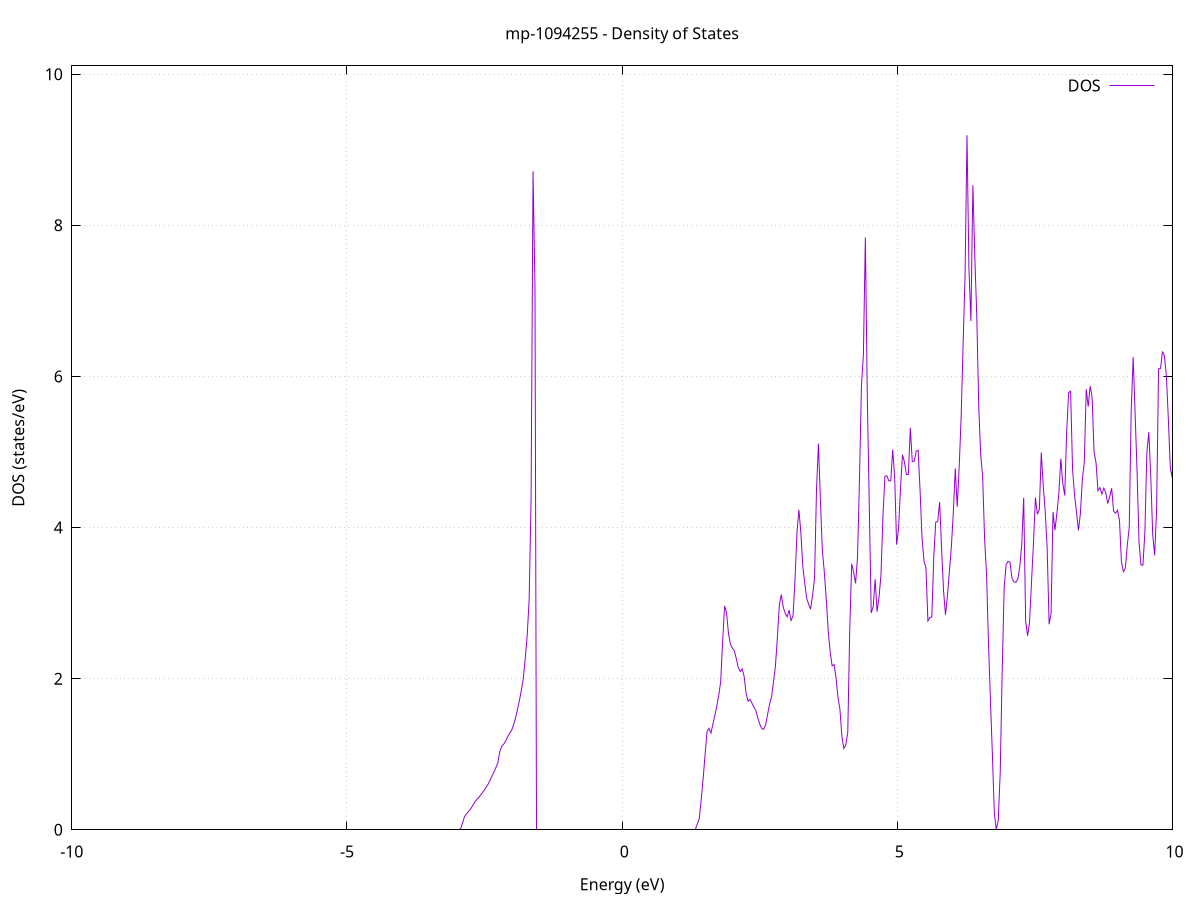 set title 'mp-1094255 - Density of States'
set xlabel 'Energy (eV)'
set ylabel 'DOS (states/eV)'
set grid
set xrange [-10:10]
set yrange [0:10.111]
set xzeroaxis lt -1
set terminal png size 800,600
set output 'mp-1094255_dos_gnuplot.png'
plot '-' using 1:2 with lines title 'DOS'
-46.052800 0.000000
-46.017300 0.000000
-45.981800 0.000000
-45.946300 0.000000
-45.910700 0.000000
-45.875200 0.000000
-45.839700 0.000000
-45.804200 0.000000
-45.768700 0.000000
-45.733100 0.000000
-45.697600 0.000000
-45.662100 0.000000
-45.626600 0.000000
-45.591100 0.000000
-45.555600 0.000000
-45.520000 0.000000
-45.484500 0.000000
-45.449000 0.000000
-45.413500 0.000000
-45.378000 0.000000
-45.342400 0.000000
-45.306900 0.000000
-45.271400 0.000000
-45.235900 0.000000
-45.200400 0.000000
-45.164800 0.000000
-45.129300 0.000000
-45.093800 0.000000
-45.058300 0.000000
-45.022800 0.000000
-44.987300 0.000000
-44.951700 0.000000
-44.916200 0.000000
-44.880700 0.000000
-44.845200 0.000000
-44.809700 0.000000
-44.774100 0.000000
-44.738600 0.000000
-44.703100 0.000000
-44.667600 0.000000
-44.632100 0.000000
-44.596600 0.000000
-44.561000 0.000000
-44.525500 0.000000
-44.490000 0.000000
-44.454500 0.000000
-44.419000 0.000000
-44.383400 0.000000
-44.347900 0.000000
-44.312400 0.000000
-44.276900 0.000000
-44.241400 0.000000
-44.205800 0.000000
-44.170300 0.000000
-44.134800 0.000000
-44.099300 0.000000
-44.063800 0.000000
-44.028300 0.000000
-43.992700 0.000000
-43.957200 0.000000
-43.921700 0.000000
-43.886200 0.000000
-43.850700 0.000000
-43.815100 0.000000
-43.779600 0.000000
-43.744100 0.000000
-43.708600 0.000000
-43.673100 0.000000
-43.637500 0.000000
-43.602000 0.000000
-43.566500 0.000000
-43.531000 0.000000
-43.495500 0.000000
-43.460000 0.000000
-43.424400 0.000000
-43.388900 0.000000
-43.353400 0.000000
-43.317900 0.000000
-43.282400 0.000000
-43.246800 0.000000
-43.211300 0.000000
-43.175800 0.000000
-43.140300 0.000000
-43.104800 0.000000
-43.069300 0.000000
-43.033700 0.000000
-42.998200 0.000000
-42.962700 0.000000
-42.927200 0.000000
-42.891700 0.000000
-42.856100 0.000000
-42.820600 7.191900
-42.785100 0.000000
-42.749600 0.000000
-42.714100 0.000000
-42.678500 17.943400
-42.643000 38.920500
-42.607500 29.836100
-42.572000 18.690000
-42.536500 0.000000
-42.501000 0.000000
-42.465400 0.000000
-42.429900 0.000000
-42.394400 0.000000
-42.358900 0.000000
-42.323400 0.000000
-42.287800 0.000000
-42.252300 0.000000
-42.216800 0.000000
-42.181300 0.000000
-42.145800 0.000000
-42.110200 0.000000
-42.074700 0.000000
-42.039200 0.000000
-42.003700 0.000000
-41.968200 0.000000
-41.932700 0.000000
-41.897100 0.000000
-41.861600 0.000000
-41.826100 0.000000
-41.790600 0.000000
-41.755100 0.000000
-41.719500 0.000000
-41.684000 0.000000
-41.648500 0.000000
-41.613000 0.000000
-41.577500 0.000000
-41.541900 0.000000
-41.506400 0.000000
-41.470900 0.000000
-41.435400 0.000000
-41.399900 0.000000
-41.364400 0.000000
-41.328800 0.000000
-41.293300 0.000000
-41.257800 0.000000
-41.222300 0.000000
-41.186800 0.000000
-41.151200 0.000000
-41.115700 0.000000
-41.080200 0.000000
-41.044700 0.000000
-41.009200 0.000000
-40.973700 0.000000
-40.938100 0.000000
-40.902600 0.000000
-40.867100 0.000000
-40.831600 0.000000
-40.796100 0.000000
-40.760500 0.000000
-40.725000 0.000000
-40.689500 0.000000
-40.654000 0.000000
-40.618500 0.000000
-40.582900 0.000000
-40.547400 0.000000
-40.511900 0.000000
-40.476400 0.000000
-40.440900 0.000000
-40.405400 0.000000
-40.369800 0.000000
-40.334300 0.000000
-40.298800 0.000000
-40.263300 0.000000
-40.227800 0.000000
-40.192200 0.000000
-40.156700 0.000000
-40.121200 0.000000
-40.085700 0.000000
-40.050200 0.000000
-40.014600 0.000000
-39.979100 0.000000
-39.943600 0.000000
-39.908100 0.000000
-39.872600 0.000000
-39.837100 0.000000
-39.801500 0.000000
-39.766000 0.000000
-39.730500 0.000000
-39.695000 0.000000
-39.659500 0.000000
-39.623900 0.000000
-39.588400 0.000000
-39.552900 0.000000
-39.517400 0.000000
-39.481900 0.000000
-39.446400 0.000000
-39.410800 0.000000
-39.375300 0.000000
-39.339800 0.000000
-39.304300 0.000000
-39.268800 0.000000
-39.233200 0.000000
-39.197700 0.000000
-39.162200 0.000000
-39.126700 0.000000
-39.091200 0.000000
-39.055600 0.000000
-39.020100 0.000000
-38.984600 0.000000
-38.949100 0.000000
-38.913600 0.000000
-38.878100 0.000000
-38.842500 0.000000
-38.807000 0.000000
-38.771500 0.000000
-38.736000 0.000000
-38.700500 0.000000
-38.664900 0.000000
-38.629400 0.000000
-38.593900 0.000000
-38.558400 0.000000
-38.522900 0.000000
-38.487300 0.000000
-38.451800 0.000000
-38.416300 0.000000
-38.380800 0.000000
-38.345300 0.000000
-38.309800 0.000000
-38.274200 0.000000
-38.238700 0.000000
-38.203200 0.000000
-38.167700 0.000000
-38.132200 0.000000
-38.096600 0.000000
-38.061100 0.000000
-38.025600 0.000000
-37.990100 0.000000
-37.954600 0.000000
-37.919000 0.000000
-37.883500 0.000000
-37.848000 0.000000
-37.812500 0.000000
-37.777000 0.000000
-37.741500 0.000000
-37.705900 0.000000
-37.670400 0.000000
-37.634900 0.000000
-37.599400 0.000000
-37.563900 0.000000
-37.528300 0.000000
-37.492800 0.000000
-37.457300 0.000000
-37.421800 0.000000
-37.386300 0.000000
-37.350800 0.000000
-37.315200 0.000000
-37.279700 0.000000
-37.244200 0.000000
-37.208700 0.000000
-37.173200 0.000000
-37.137600 0.000000
-37.102100 0.000000
-37.066600 0.000000
-37.031100 0.000000
-36.995600 0.000000
-36.960000 0.000000
-36.924500 0.000000
-36.889000 0.000000
-36.853500 0.000000
-36.818000 0.000000
-36.782500 0.000000
-36.746900 0.000000
-36.711400 0.000000
-36.675900 0.000000
-36.640400 0.000000
-36.604900 0.000000
-36.569300 0.000000
-36.533800 0.000000
-36.498300 0.000000
-36.462800 0.000000
-36.427300 0.000000
-36.391700 0.000000
-36.356200 0.000000
-36.320700 0.000000
-36.285200 0.000000
-36.249700 0.000000
-36.214200 0.000000
-36.178600 0.000000
-36.143100 0.000000
-36.107600 0.000000
-36.072100 0.000000
-36.036600 0.000000
-36.001000 0.000000
-35.965500 0.000000
-35.930000 0.000000
-35.894500 0.000000
-35.859000 0.000000
-35.823400 0.000000
-35.787900 0.000000
-35.752400 0.000000
-35.716900 0.000000
-35.681400 0.000000
-35.645900 0.000000
-35.610300 0.000000
-35.574800 0.000000
-35.539300 0.000000
-35.503800 0.000000
-35.468300 0.000000
-35.432700 0.000000
-35.397200 0.000000
-35.361700 0.000000
-35.326200 0.000000
-35.290700 0.000000
-35.255200 0.000000
-35.219600 0.000000
-35.184100 0.000000
-35.148600 0.000000
-35.113100 0.000000
-35.077600 0.000000
-35.042000 0.000000
-35.006500 0.000000
-34.971000 0.000000
-34.935500 0.000000
-34.900000 0.000000
-34.864400 0.000000
-34.828900 0.000000
-34.793400 0.000000
-34.757900 0.000000
-34.722400 0.000000
-34.686900 0.000000
-34.651300 0.000000
-34.615800 0.000000
-34.580300 0.000000
-34.544800 0.000000
-34.509300 0.000000
-34.473700 0.000000
-34.438200 0.000000
-34.402700 0.000000
-34.367200 0.000000
-34.331700 0.000000
-34.296100 0.000000
-34.260600 0.000000
-34.225100 0.000000
-34.189600 0.000000
-34.154100 0.000000
-34.118600 0.000000
-34.083000 0.000000
-34.047500 0.000000
-34.012000 0.000000
-33.976500 0.000000
-33.941000 0.000000
-33.905400 0.000000
-33.869900 0.000000
-33.834400 0.000000
-33.798900 0.000000
-33.763400 0.000000
-33.727900 0.000000
-33.692300 0.000000
-33.656800 0.000000
-33.621300 0.000000
-33.585800 0.000000
-33.550300 0.000000
-33.514700 0.000000
-33.479200 0.000000
-33.443700 0.000000
-33.408200 0.000000
-33.372700 0.000000
-33.337100 0.000000
-33.301600 0.000000
-33.266100 0.000000
-33.230600 0.000000
-33.195100 0.000000
-33.159600 0.000000
-33.124000 0.000000
-33.088500 0.000000
-33.053000 0.000000
-33.017500 0.000000
-32.982000 0.000000
-32.946400 0.000000
-32.910900 0.000000
-32.875400 0.000000
-32.839900 0.000000
-32.804400 0.000000
-32.768800 0.000000
-32.733300 0.000000
-32.697800 0.000000
-32.662300 0.000000
-32.626800 0.000000
-32.591300 0.000000
-32.555700 0.000000
-32.520200 0.000000
-32.484700 0.000000
-32.449200 0.000000
-32.413700 0.000000
-32.378100 0.000000
-32.342600 0.000000
-32.307100 0.000000
-32.271600 0.000000
-32.236100 0.000000
-32.200500 0.000000
-32.165000 0.000000
-32.129500 0.000000
-32.094000 0.000000
-32.058500 0.000000
-32.023000 0.000000
-31.987400 0.000000
-31.951900 0.000000
-31.916400 0.000000
-31.880900 0.000000
-31.845400 0.000000
-31.809800 0.000000
-31.774300 0.000000
-31.738800 0.000000
-31.703300 0.000000
-31.667800 0.000000
-31.632300 0.000000
-31.596700 0.000000
-31.561200 0.000000
-31.525700 0.000000
-31.490200 0.000000
-31.454700 0.000000
-31.419100 0.000000
-31.383600 0.000000
-31.348100 0.000000
-31.312600 0.000000
-31.277100 0.000000
-31.241500 0.000000
-31.206000 0.000000
-31.170500 0.000000
-31.135000 0.000000
-31.099500 0.000000
-31.064000 0.000000
-31.028400 0.000000
-30.992900 0.000000
-30.957400 0.000000
-30.921900 0.000000
-30.886400 0.000000
-30.850800 0.000000
-30.815300 0.000000
-30.779800 0.000000
-30.744300 0.000000
-30.708800 0.000000
-30.673200 0.000000
-30.637700 0.000000
-30.602200 0.000000
-30.566700 0.000000
-30.531200 0.000000
-30.495700 0.000000
-30.460100 0.000000
-30.424600 0.000000
-30.389100 0.000000
-30.353600 0.000000
-30.318100 0.000000
-30.282500 0.000000
-30.247000 0.000000
-30.211500 0.000000
-30.176000 0.000000
-30.140500 0.000000
-30.104900 0.000000
-30.069400 0.000000
-30.033900 0.000000
-29.998400 0.000000
-29.962900 0.000000
-29.927400 0.000000
-29.891800 0.000000
-29.856300 0.000000
-29.820800 0.000000
-29.785300 0.000000
-29.749800 0.000000
-29.714200 0.000000
-29.678700 0.000000
-29.643200 0.000000
-29.607700 0.000000
-29.572200 0.000000
-29.536700 0.000000
-29.501100 0.000000
-29.465600 0.000000
-29.430100 0.000000
-29.394600 0.000000
-29.359100 0.000000
-29.323500 0.000000
-29.288000 0.000000
-29.252500 0.000000
-29.217000 0.000000
-29.181500 0.000000
-29.145900 0.000000
-29.110400 0.000000
-29.074900 0.000000
-29.039400 0.000000
-29.003900 0.000000
-28.968400 0.000000
-28.932800 0.000000
-28.897300 0.000000
-28.861800 0.000000
-28.826300 0.000000
-28.790800 0.000000
-28.755200 0.000000
-28.719700 0.000000
-28.684200 0.000000
-28.648700 0.000000
-28.613200 0.000000
-28.577600 0.000000
-28.542100 0.000000
-28.506600 0.000000
-28.471100 0.000000
-28.435600 0.000000
-28.400100 0.000000
-28.364500 0.000000
-28.329000 0.000000
-28.293500 0.000000
-28.258000 0.000000
-28.222500 0.000000
-28.186900 0.000000
-28.151400 0.000000
-28.115900 0.000000
-28.080400 0.000000
-28.044900 0.000000
-28.009400 0.000000
-27.973800 0.000000
-27.938300 0.000000
-27.902800 0.000000
-27.867300 0.000000
-27.831800 0.000000
-27.796200 0.000000
-27.760700 0.000000
-27.725200 0.000000
-27.689700 0.000000
-27.654200 0.000000
-27.618600 0.000000
-27.583100 0.000000
-27.547600 0.000000
-27.512100 0.000000
-27.476600 0.000000
-27.441100 0.000000
-27.405500 0.000000
-27.370000 0.000000
-27.334500 0.000000
-27.299000 0.000000
-27.263500 0.000000
-27.227900 0.000000
-27.192400 0.000000
-27.156900 0.000000
-27.121400 0.000000
-27.085900 0.000000
-27.050300 0.000000
-27.014800 0.000000
-26.979300 0.000000
-26.943800 0.000000
-26.908300 0.000000
-26.872800 0.000000
-26.837200 0.000000
-26.801700 0.000000
-26.766200 0.000000
-26.730700 0.000000
-26.695200 0.000000
-26.659600 0.000000
-26.624100 0.000000
-26.588600 0.000000
-26.553100 0.000000
-26.517600 0.000000
-26.482000 0.000000
-26.446500 0.000000
-26.411000 0.000000
-26.375500 0.000000
-26.340000 0.000000
-26.304500 0.000000
-26.268900 0.000000
-26.233400 0.000000
-26.197900 0.000000
-26.162400 0.000000
-26.126900 0.000000
-26.091300 0.000000
-26.055800 0.000000
-26.020300 0.000000
-25.984800 0.000000
-25.949300 0.000000
-25.913800 0.000000
-25.878200 0.000000
-25.842700 0.000000
-25.807200 0.000000
-25.771700 0.000000
-25.736200 0.000000
-25.700600 0.000000
-25.665100 0.000000
-25.629600 0.000000
-25.594100 0.000000
-25.558600 0.000000
-25.523000 0.000000
-25.487500 0.000000
-25.452000 0.000000
-25.416500 0.000000
-25.381000 0.000000
-25.345500 0.000000
-25.309900 0.000000
-25.274400 0.000000
-25.238900 0.000000
-25.203400 0.000000
-25.167900 0.000000
-25.132300 0.000000
-25.096800 0.000000
-25.061300 0.000000
-25.025800 0.000000
-24.990300 0.000000
-24.954700 0.000000
-24.919200 0.000000
-24.883700 0.000000
-24.848200 0.000000
-24.812700 0.000000
-24.777200 0.000000
-24.741600 0.000000
-24.706100 0.000000
-24.670600 0.000000
-24.635100 0.000000
-24.599600 0.000000
-24.564000 0.000000
-24.528500 0.000000
-24.493000 0.000000
-24.457500 0.000000
-24.422000 0.000000
-24.386500 0.000000
-24.350900 0.000000
-24.315400 0.000000
-24.279900 0.000000
-24.244400 0.000000
-24.208900 0.000000
-24.173300 0.000000
-24.137800 0.000000
-24.102300 0.000000
-24.066800 0.000000
-24.031300 0.000000
-23.995700 0.000000
-23.960200 0.000000
-23.924700 0.000000
-23.889200 0.000000
-23.853700 0.000000
-23.818200 0.000000
-23.782600 0.000000
-23.747100 0.000000
-23.711600 0.000000
-23.676100 0.000000
-23.640600 0.000000
-23.605000 0.000000
-23.569500 0.000000
-23.534000 0.000000
-23.498500 0.000000
-23.463000 0.000000
-23.427400 0.000000
-23.391900 0.000000
-23.356400 0.000000
-23.320900 0.000000
-23.285400 0.000000
-23.249900 0.000000
-23.214300 0.000000
-23.178800 0.000000
-23.143300 0.000000
-23.107800 0.000000
-23.072300 0.000000
-23.036700 0.000000
-23.001200 0.000000
-22.965700 0.000000
-22.930200 0.000000
-22.894700 0.000000
-22.859100 0.000000
-22.823600 0.000000
-22.788100 0.000000
-22.752600 0.000000
-22.717100 0.000000
-22.681600 0.000000
-22.646000 0.000000
-22.610500 0.000000
-22.575000 0.000000
-22.539500 0.000000
-22.504000 0.000000
-22.468400 0.000000
-22.432900 0.000000
-22.397400 0.000000
-22.361900 0.000000
-22.326400 0.000000
-22.290900 0.000000
-22.255300 0.000000
-22.219800 0.000000
-22.184300 0.000000
-22.148800 0.000000
-22.113300 0.000000
-22.077700 0.000000
-22.042200 0.000000
-22.006700 0.000000
-21.971200 0.000000
-21.935700 0.000000
-21.900100 0.000000
-21.864600 0.000000
-21.829100 0.000000
-21.793600 0.000000
-21.758100 0.000000
-21.722600 0.000000
-21.687000 0.000000
-21.651500 0.000000
-21.616000 0.000000
-21.580500 0.000000
-21.545000 0.000000
-21.509400 0.000000
-21.473900 0.000000
-21.438400 0.000000
-21.402900 0.000000
-21.367400 0.000000
-21.331800 0.000000
-21.296300 0.000000
-21.260800 4.087500
-21.225300 20.169900
-21.189800 38.465500
-21.154300 20.783300
-21.118700 44.646900
-21.083200 25.432600
-21.047700 11.742200
-21.012200 12.577200
-20.976700 10.753700
-20.941100 11.235100
-20.905600 16.854500
-20.870100 27.126800
-20.834600 31.770800
-20.799100 18.375600
-20.763500 31.236600
-20.728000 18.151200
-20.692500 12.117800
-20.657000 9.480800
-20.621500 22.418700
-20.586000 10.911200
-20.550400 20.334100
-20.514900 17.070500
-20.479400 14.295800
-20.443900 17.041600
-20.408400 20.688200
-20.372800 11.659700
-20.337300 0.000000
-20.301800 0.000000
-20.266300 0.000000
-20.230800 0.000000
-20.195300 0.000000
-20.159700 0.000000
-20.124200 0.000000
-20.088700 0.000000
-20.053200 0.000000
-20.017700 0.000000
-19.982100 0.000000
-19.946600 0.000000
-19.911100 0.000000
-19.875600 0.000000
-19.840100 0.000000
-19.804500 0.000000
-19.769000 0.000000
-19.733500 0.000000
-19.698000 0.000000
-19.662500 0.000000
-19.627000 0.000000
-19.591400 0.000000
-19.555900 0.000000
-19.520400 0.000000
-19.484900 0.000000
-19.449400 0.000000
-19.413800 0.000000
-19.378300 0.000000
-19.342800 0.000000
-19.307300 0.000000
-19.271800 0.000000
-19.236200 0.000000
-19.200700 0.000000
-19.165200 0.000000
-19.129700 0.000000
-19.094200 0.000000
-19.058700 0.000000
-19.023100 0.000000
-18.987600 0.000000
-18.952100 0.000000
-18.916600 0.000000
-18.881100 0.000000
-18.845500 0.000000
-18.810000 0.000000
-18.774500 0.000000
-18.739000 0.000000
-18.703500 0.000000
-18.668000 0.000000
-18.632400 0.000000
-18.596900 0.000000
-18.561400 0.000000
-18.525900 0.000000
-18.490400 0.000000
-18.454800 0.000000
-18.419300 0.000000
-18.383800 0.000000
-18.348300 0.000000
-18.312800 0.000000
-18.277200 0.000000
-18.241700 0.000000
-18.206200 0.000000
-18.170700 0.000000
-18.135200 0.000000
-18.099700 0.000000
-18.064100 0.000000
-18.028600 0.000000
-17.993100 0.000000
-17.957600 0.000000
-17.922100 0.000000
-17.886500 0.000000
-17.851000 0.000000
-17.815500 0.000000
-17.780000 0.000000
-17.744500 0.000000
-17.708900 0.000000
-17.673400 0.000000
-17.637900 0.000000
-17.602400 0.000000
-17.566900 0.000000
-17.531400 0.000000
-17.495800 0.000000
-17.460300 0.000000
-17.424800 0.000000
-17.389300 0.000000
-17.353800 0.000000
-17.318200 0.000000
-17.282700 0.000000
-17.247200 0.000000
-17.211700 0.000000
-17.176200 0.000000
-17.140600 0.000000
-17.105100 0.000000
-17.069600 0.000000
-17.034100 0.000000
-16.998600 0.000000
-16.963100 0.000000
-16.927500 0.000000
-16.892000 0.000000
-16.856500 0.000000
-16.821000 0.000000
-16.785500 0.000000
-16.749900 0.000000
-16.714400 0.000000
-16.678900 0.000000
-16.643400 0.000000
-16.607900 0.000000
-16.572400 0.000000
-16.536800 0.000000
-16.501300 0.000000
-16.465800 0.000000
-16.430300 0.000000
-16.394800 0.000000
-16.359200 0.000000
-16.323700 0.000000
-16.288200 0.000000
-16.252700 0.000000
-16.217200 0.000000
-16.181600 0.000000
-16.146100 0.000000
-16.110600 0.000000
-16.075100 0.000000
-16.039600 0.000000
-16.004100 0.000000
-15.968500 0.000000
-15.933000 0.000000
-15.897500 0.000000
-15.862000 0.000000
-15.826500 0.000000
-15.790900 0.000000
-15.755400 0.000000
-15.719900 0.000000
-15.684400 0.000000
-15.648900 0.000000
-15.613300 0.000000
-15.577800 0.000000
-15.542300 0.000000
-15.506800 0.000000
-15.471300 0.000000
-15.435800 0.000000
-15.400200 0.000000
-15.364700 0.000000
-15.329200 0.000000
-15.293700 0.000000
-15.258200 0.000000
-15.222600 0.000000
-15.187100 37.919800
-15.151600 0.000000
-15.116100 0.000000
-15.080600 0.000000
-15.045000 0.000000
-15.009500 0.000000
-14.974000 0.000000
-14.938500 0.000000
-14.903000 0.000000
-14.867500 0.000000
-14.831900 0.000000
-14.796400 0.000000
-14.760900 0.000000
-14.725400 0.000000
-14.689900 0.000000
-14.654300 0.000000
-14.618800 0.000000
-14.583300 0.000000
-14.547800 0.000000
-14.512300 0.000000
-14.476800 0.000000
-14.441200 0.000000
-14.405700 0.000000
-14.370200 0.000000
-14.334700 0.000000
-14.299200 0.000000
-14.263600 0.000000
-14.228100 0.000000
-14.192600 0.000000
-14.157100 0.000000
-14.121600 0.000000
-14.086000 0.000000
-14.050500 0.000000
-14.015000 0.000000
-13.979500 0.000000
-13.944000 0.000000
-13.908500 0.000000
-13.872900 0.000000
-13.837400 0.000000
-13.801900 0.000000
-13.766400 0.000000
-13.730900 0.000000
-13.695300 0.000000
-13.659800 0.000000
-13.624300 0.000000
-13.588800 0.000000
-13.553300 0.000000
-13.517700 0.000000
-13.482200 0.000000
-13.446700 0.000000
-13.411200 0.000000
-13.375700 0.000000
-13.340200 0.000000
-13.304600 0.000000
-13.269100 0.000000
-13.233600 0.000000
-13.198100 0.000000
-13.162600 0.000000
-13.127000 0.000000
-13.091500 0.000000
-13.056000 0.000000
-13.020500 0.000000
-12.985000 0.000000
-12.949500 0.000000
-12.913900 0.000000
-12.878400 0.000000
-12.842900 0.000000
-12.807400 0.000000
-12.771900 0.000000
-12.736300 0.000000
-12.700800 0.000000
-12.665300 0.000000
-12.629800 0.000000
-12.594300 0.000000
-12.558700 0.000000
-12.523200 0.000000
-12.487700 0.000000
-12.452200 0.000000
-12.416700 0.000000
-12.381200 0.000000
-12.345600 0.000000
-12.310100 0.000000
-12.274600 0.000000
-12.239100 0.000000
-12.203600 0.000000
-12.168000 0.000000
-12.132500 0.000000
-12.097000 0.000000
-12.061500 0.000000
-12.026000 0.000000
-11.990400 0.000000
-11.954900 0.000000
-11.919400 0.000000
-11.883900 0.000000
-11.848400 0.000000
-11.812900 0.000000
-11.777300 0.000000
-11.741800 0.000000
-11.706300 0.000000
-11.670800 0.000000
-11.635300 0.000000
-11.599700 0.000000
-11.564200 0.000000
-11.528700 0.000000
-11.493200 0.000000
-11.457700 0.000000
-11.422100 0.000000
-11.386600 0.000000
-11.351100 0.000000
-11.315600 0.000000
-11.280100 0.000000
-11.244600 0.000000
-11.209000 0.000000
-11.173500 0.000000
-11.138000 0.000000
-11.102500 0.000000
-11.067000 0.000000
-11.031400 0.000000
-10.995900 0.000000
-10.960400 0.000000
-10.924900 0.000000
-10.889400 0.000000
-10.853900 0.000000
-10.818300 0.000000
-10.782800 0.000000
-10.747300 0.000000
-10.711800 0.000000
-10.676300 0.000000
-10.640700 0.000000
-10.605200 0.000000
-10.569700 0.000000
-10.534200 0.000000
-10.498700 0.000000
-10.463100 0.000000
-10.427600 0.000000
-10.392100 0.000000
-10.356600 0.000000
-10.321100 0.000000
-10.285600 0.000000
-10.250000 0.000000
-10.214500 0.000000
-10.179000 0.000000
-10.143500 0.000000
-10.108000 0.000000
-10.072400 0.000000
-10.036900 0.000000
-10.001400 0.000000
-9.965900 0.000000
-9.930400 0.000000
-9.894800 0.000000
-9.859300 0.000000
-9.823800 0.000000
-9.788300 0.000000
-9.752800 0.000000
-9.717300 0.000000
-9.681700 0.000000
-9.646200 0.000000
-9.610700 0.000000
-9.575200 0.000000
-9.539700 0.000000
-9.504100 0.000000
-9.468600 0.000000
-9.433100 0.000000
-9.397600 0.000000
-9.362100 0.000000
-9.326500 0.000000
-9.291000 0.000000
-9.255500 0.000000
-9.220000 0.000000
-9.184500 0.000000
-9.149000 0.000000
-9.113400 0.000000
-9.077900 0.000000
-9.042400 0.000000
-9.006900 0.000000
-8.971400 0.000000
-8.935800 0.000000
-8.900300 0.000000
-8.864800 0.000000
-8.829300 0.000000
-8.793800 0.000000
-8.758300 0.000000
-8.722700 0.000000
-8.687200 0.000000
-8.651700 0.000000
-8.616200 0.000000
-8.580700 0.000000
-8.545100 0.000000
-8.509600 0.000000
-8.474100 0.000000
-8.438600 0.000000
-8.403100 0.000000
-8.367500 0.000000
-8.332000 0.000000
-8.296500 0.000000
-8.261000 0.000000
-8.225500 0.000000
-8.190000 0.000000
-8.154400 0.000000
-8.118900 0.000000
-8.083400 0.000000
-8.047900 0.000000
-8.012400 0.000000
-7.976800 0.000000
-7.941300 0.000000
-7.905800 0.000000
-7.870300 0.000000
-7.834800 0.000000
-7.799200 0.000000
-7.763700 0.000000
-7.728200 0.000000
-7.692700 0.000000
-7.657200 0.000000
-7.621700 0.000000
-7.586100 0.000000
-7.550600 0.000000
-7.515100 0.000000
-7.479600 0.000000
-7.444100 0.000000
-7.408500 0.000000
-7.373000 0.000000
-7.337500 0.000000
-7.302000 0.000000
-7.266500 0.000000
-7.231000 0.000000
-7.195400 0.000000
-7.159900 0.000000
-7.124400 0.000000
-7.088900 0.000000
-7.053400 0.000000
-7.017800 0.000000
-6.982300 0.000000
-6.946800 0.000000
-6.911300 0.000000
-6.875800 0.000000
-6.840200 0.000000
-6.804700 0.000000
-6.769200 0.000000
-6.733700 0.000000
-6.698200 0.000000
-6.662700 0.000000
-6.627100 0.000000
-6.591600 0.000000
-6.556100 0.000000
-6.520600 0.000000
-6.485100 0.000000
-6.449500 0.000000
-6.414000 0.000000
-6.378500 0.000000
-6.343000 0.000000
-6.307500 0.000000
-6.271900 0.000000
-6.236400 0.000000
-6.200900 0.000000
-6.165400 0.000000
-6.129900 0.000000
-6.094400 0.000000
-6.058800 0.000000
-6.023300 0.000000
-5.987800 0.000000
-5.952300 0.000000
-5.916800 0.000000
-5.881200 0.000000
-5.845700 0.000000
-5.810200 0.000000
-5.774700 0.000000
-5.739200 0.000000
-5.703600 0.000000
-5.668100 0.000000
-5.632600 0.000000
-5.597100 0.000000
-5.561600 0.000000
-5.526100 0.000000
-5.490500 0.000000
-5.455000 0.000000
-5.419500 0.000000
-5.384000 0.000000
-5.348500 0.000000
-5.312900 0.000000
-5.277400 0.000000
-5.241900 0.000000
-5.206400 0.000000
-5.170900 0.000000
-5.135400 0.000000
-5.099800 0.000000
-5.064300 0.000000
-5.028800 0.000000
-4.993300 0.000000
-4.957800 0.000000
-4.922200 0.000000
-4.886700 0.000000
-4.851200 0.000000
-4.815700 0.000000
-4.780200 0.000000
-4.744600 0.000000
-4.709100 0.000000
-4.673600 0.000000
-4.638100 0.000000
-4.602600 0.000000
-4.567100 0.000000
-4.531500 0.000000
-4.496000 0.000000
-4.460500 0.000000
-4.425000 0.000000
-4.389500 0.000000
-4.353900 0.000000
-4.318400 0.000000
-4.282900 0.000000
-4.247400 0.000000
-4.211900 0.000000
-4.176300 0.000000
-4.140800 0.000000
-4.105300 0.000000
-4.069800 0.000000
-4.034300 0.000000
-3.998800 0.000000
-3.963200 0.000000
-3.927700 0.000000
-3.892200 0.000000
-3.856700 0.000000
-3.821200 0.000000
-3.785600 0.000000
-3.750100 0.000000
-3.714600 0.000000
-3.679100 0.000000
-3.643600 0.000000
-3.608100 0.000000
-3.572500 0.000000
-3.537000 0.000000
-3.501500 0.000000
-3.466000 0.000000
-3.430500 0.000000
-3.394900 0.000000
-3.359400 0.000000
-3.323900 0.000000
-3.288400 0.000000
-3.252900 0.000000
-3.217300 0.000000
-3.181800 0.000000
-3.146300 0.000000
-3.110800 0.000000
-3.075300 0.000000
-3.039800 0.000000
-3.004200 0.000000
-2.968700 0.000000
-2.933200 0.014500
-2.897700 0.094700
-2.862200 0.178000
-2.826600 0.209400
-2.791100 0.242900
-2.755600 0.271700
-2.720100 0.314100
-2.684600 0.359400
-2.649000 0.394600
-2.613500 0.419500
-2.578000 0.453600
-2.542500 0.488100
-2.507000 0.523800
-2.471500 0.561600
-2.435900 0.602600
-2.400400 0.655300
-2.364900 0.712500
-2.329400 0.766400
-2.293900 0.823100
-2.258300 0.887700
-2.222800 1.035000
-2.187300 1.107200
-2.151800 1.132700
-2.116300 1.175100
-2.080700 1.230000
-2.045200 1.275800
-2.009700 1.313500
-1.974200 1.386100
-1.938700 1.477500
-1.903200 1.584700
-1.867600 1.708500
-1.832100 1.843900
-1.796600 1.999700
-1.761100 2.263300
-1.725600 2.569600
-1.690000 3.039600
-1.654500 4.391100
-1.619000 8.716600
-1.583500 7.148900
-1.548000 0.000000
-1.512500 0.000000
-1.476900 0.000000
-1.441400 0.000000
-1.405900 0.000000
-1.370400 0.000000
-1.334900 0.000000
-1.299300 0.000000
-1.263800 0.000000
-1.228300 0.000000
-1.192800 0.000000
-1.157300 0.000000
-1.121700 0.000000
-1.086200 0.000000
-1.050700 0.000000
-1.015200 0.000000
-0.979700 0.000000
-0.944200 0.000000
-0.908600 0.000000
-0.873100 0.000000
-0.837600 0.000000
-0.802100 0.000000
-0.766600 0.000000
-0.731000 0.000000
-0.695500 0.000000
-0.660000 0.000000
-0.624500 0.000000
-0.589000 0.000000
-0.553400 0.000000
-0.517900 0.000000
-0.482400 0.000000
-0.446900 0.000000
-0.411400 0.000000
-0.375900 0.000000
-0.340300 0.000000
-0.304800 0.000000
-0.269300 0.000000
-0.233800 0.000000
-0.198300 0.000000
-0.162700 0.000000
-0.127200 0.000000
-0.091700 0.000000
-0.056200 0.000000
-0.020700 0.000000
0.014900 0.000000
0.050400 0.000000
0.085900 0.000000
0.121400 0.000000
0.156900 0.000000
0.192400 0.000000
0.228000 0.000000
0.263500 0.000000
0.299000 0.000000
0.334500 0.000000
0.370000 0.000000
0.405600 0.000000
0.441100 0.000000
0.476600 0.000000
0.512100 0.000000
0.547600 0.000000
0.583100 0.000000
0.618700 0.000000
0.654200 0.000000
0.689700 0.000000
0.725200 0.000000
0.760700 0.000000
0.796300 0.000000
0.831800 0.000000
0.867300 0.000000
0.902800 0.000000
0.938300 0.000000
0.973900 0.000000
1.009400 0.000000
1.044900 0.000000
1.080400 0.000000
1.115900 0.000000
1.151400 0.000000
1.187000 0.000000
1.222500 0.000000
1.258000 0.000000
1.293500 0.000000
1.329000 0.003500
1.364600 0.073500
1.400100 0.142300
1.435600 0.387800
1.471100 0.673400
1.506600 0.989200
1.542200 1.298400
1.577700 1.342300
1.613200 1.280100
1.648700 1.397500
1.684200 1.514300
1.719700 1.636700
1.755300 1.781100
1.790800 1.961600
1.826300 2.498800
1.861800 2.963600
1.897300 2.867100
1.932900 2.595500
1.968400 2.453900
2.003900 2.404600
2.039400 2.368400
2.074900 2.262500
2.110400 2.146200
2.146000 2.095300
2.181500 2.129100
2.217000 2.028700
2.252500 1.805400
2.288000 1.701500
2.323600 1.726800
2.359100 1.674400
2.394600 1.621800
2.430100 1.575200
2.465600 1.479400
2.501200 1.397500
2.536700 1.339900
2.572200 1.328500
2.607700 1.391800
2.643200 1.527300
2.678700 1.662600
2.714300 1.756700
2.749800 1.955800
2.785300 2.167900
2.820800 2.545700
2.856300 2.978400
2.891900 3.113100
2.927400 2.944800
2.962900 2.864200
2.998400 2.818600
3.033900 2.907700
3.069500 2.770300
3.105000 2.830700
3.140500 3.297300
3.176000 3.931700
3.211500 4.235500
3.247000 3.936200
3.282600 3.486100
3.318100 3.262600
3.353600 3.061100
3.389100 2.983300
3.424600 2.918800
3.460200 3.108700
3.495700 3.326400
3.531200 4.489500
3.566700 5.111400
3.602200 4.366300
3.637800 3.696400
3.673300 3.411400
3.708800 3.053200
3.744300 2.636000
3.779800 2.355000
3.815300 2.169200
3.850900 2.187700
3.886400 2.013900
3.921900 1.751200
3.957400 1.593900
3.992900 1.232100
4.028500 1.076300
4.064000 1.127000
4.099500 1.289700
4.135000 2.629000
4.170500 3.518900
4.206000 3.413000
4.241600 3.261700
4.277100 3.612700
4.312600 4.647000
4.348100 5.880000
4.383600 6.281400
4.419200 7.839900
4.454700 5.724100
4.490200 4.305500
4.525700 2.870500
4.561200 2.948800
4.596800 3.316800
4.632300 2.886800
4.667800 3.079700
4.703300 3.377200
4.738800 4.148300
4.774300 4.678400
4.809900 4.685100
4.845400 4.618300
4.880900 4.620500
4.916400 5.029500
4.951900 4.667000
4.987500 3.773800
5.023000 3.992300
5.058500 4.527300
5.094000 4.965500
5.129500 4.866500
5.165100 4.699500
5.200600 4.702700
5.236100 5.320600
5.271600 4.873300
5.307100 4.879500
5.342600 5.012700
5.378200 5.022300
5.413700 4.485800
5.449200 3.860700
5.484700 3.555200
5.520200 3.469700
5.555800 2.763200
5.591300 2.809600
5.626800 2.816000
5.662300 3.610800
5.697800 4.072800
5.733400 4.078800
5.768900 4.337600
5.804400 3.715800
5.839900 3.161500
5.875400 2.845100
5.910900 3.098800
5.946500 3.420200
5.982000 3.746900
6.017500 4.195300
6.053000 4.783100
6.088500 4.274700
6.124100 4.798400
6.159600 5.460800
6.195100 6.418000
6.230600 7.332100
6.266100 9.192100
6.301600 7.417400
6.337200 6.733700
6.372700 8.531100
6.408200 7.579800
6.443700 6.801800
6.479200 5.609500
6.514800 4.965100
6.550300 4.675100
6.585800 3.851400
6.621300 3.383600
6.656800 2.460700
6.692400 1.707000
6.727900 0.982100
6.763400 0.210700
6.798900 0.000000
6.834400 0.128300
6.869900 0.763300
6.905500 2.096400
6.941000 3.197700
6.976500 3.506000
7.012000 3.554100
7.047500 3.541100
7.083100 3.330100
7.118600 3.280700
7.154100 3.276000
7.189600 3.316400
7.225100 3.483400
7.260700 3.775100
7.296200 4.393800
7.331700 2.763700
7.367200 2.567900
7.402700 2.748100
7.438200 3.281100
7.473800 3.790100
7.509300 4.396900
7.544800 4.176600
7.580300 4.235300
7.615800 4.993100
7.651400 4.551900
7.686900 4.214900
7.722400 3.733800
7.757900 2.720800
7.793400 2.860600
7.828900 4.206200
7.864500 3.965200
7.900000 4.193500
7.935500 4.459600
7.971000 4.911500
8.006500 4.584000
8.042100 4.424500
8.077600 5.274500
8.113100 5.787600
8.148600 5.804400
8.184100 4.774200
8.219700 4.434500
8.255200 4.209900
8.290700 3.962400
8.326200 4.182400
8.361700 4.635400
8.397200 4.864000
8.432800 5.830900
8.468300 5.602400
8.503800 5.871900
8.539300 5.724100
8.574800 4.998500
8.610400 4.859200
8.645900 4.488700
8.681400 4.528600
8.716900 4.443300
8.752400 4.522300
8.788000 4.461800
8.823500 4.318100
8.859000 4.408800
8.894500 4.519800
8.930000 4.216200
8.965500 4.188800
9.001100 4.228900
9.036600 4.096100
9.072100 3.548800
9.107600 3.416600
9.143100 3.463900
9.178700 3.767500
9.214200 4.001900
9.249700 5.547100
9.285200 6.256800
9.320700 5.510100
9.356300 4.739100
9.391800 3.802400
9.427300 3.506200
9.462800 3.502400
9.498300 3.939800
9.533800 4.992700
9.569400 5.264000
9.604900 4.688500
9.640400 3.904400
9.675900 3.632600
9.711400 4.241200
9.747000 6.100700
9.782500 6.105900
9.818000 6.330700
9.853500 6.269200
9.889000 6.006100
9.924500 5.440000
9.960100 4.787500
9.995600 4.659300
10.031100 6.492100
10.066600 6.568500
10.102100 5.120500
10.137700 5.031700
10.173200 4.764800
10.208700 4.425900
10.244200 4.386400
10.279700 4.439700
10.315300 3.956800
10.350800 2.873400
10.386300 2.555000
10.421800 2.697400
10.457300 3.166200
10.492800 3.689600
10.528400 4.605600
10.563900 5.278300
10.599400 5.051600
10.634900 4.906100
10.670400 5.141400
10.706000 5.501600
10.741500 5.351900
10.777000 4.119200
10.812500 3.689100
10.848000 3.317800
10.883600 3.103600
10.919100 3.012900
10.954600 2.953200
10.990100 2.944800
11.025600 3.033300
11.061100 3.121200
11.096700 3.221700
11.132200 3.197300
11.167700 3.088000
11.203200 2.891600
11.238700 2.589200
11.274300 2.435400
11.309800 2.299800
11.345300 2.328300
11.380800 2.398700
11.416300 2.825000
11.451800 3.004300
11.487400 2.023800
11.522900 1.841700
11.558400 1.833600
11.593900 1.896300
11.629400 1.920500
11.665000 2.202500
11.700500 2.426800
11.736000 2.347700
11.771500 1.875100
11.807000 1.558100
11.842600 1.318600
11.878100 1.086500
11.913600 0.819400
11.949100 0.532600
11.984600 0.280800
12.020100 0.209100
12.055700 0.186500
12.091200 0.182400
12.126700 0.186100
12.162200 0.197600
12.197700 0.216900
12.233300 0.247300
12.268800 0.299700
12.304300 0.389200
12.339800 0.463900
12.375300 0.558900
12.410900 0.660400
12.446400 0.816800
12.481900 1.081300
12.517400 1.174000
12.552900 1.285600
12.588400 1.395000
12.624000 1.506400
12.659500 1.615600
12.695000 1.676900
12.730500 1.741000
12.766000 1.825900
12.801600 1.930400
12.837100 2.057600
12.872600 2.098300
12.908100 2.314300
12.943600 2.587400
12.979200 2.573800
13.014700 2.257700
13.050200 2.028400
13.085700 1.847300
13.121200 1.733300
13.156700 1.622900
13.192300 1.509500
13.227800 1.405400
13.263300 1.279600
13.298800 1.218000
13.334300 1.147900
13.369900 1.065900
13.405400 1.045000
13.440900 1.099800
13.476400 1.368100
13.511900 1.854700
13.547400 2.044600
13.583000 2.126300
13.618500 2.218600
13.654000 2.206100
13.689500 2.079000
13.725000 2.035700
13.760600 2.047700
13.796100 2.057700
13.831600 2.093700
13.867100 2.184700
13.902600 2.345000
13.938200 2.584700
13.973700 2.576100
14.009200 2.611400
14.044700 2.768700
14.080200 3.039200
14.115700 3.323800
14.151300 3.647700
14.186800 3.666500
14.222300 3.620200
14.257800 3.716900
14.293300 3.867800
14.328900 4.064300
14.364400 4.263900
14.399900 4.035100
14.435400 3.925600
14.470900 3.599800
14.506500 3.555400
14.542000 3.937500
14.577500 3.274600
14.613000 2.943300
14.648500 2.975100
14.684000 3.157200
14.719600 3.334000
14.755100 3.377200
14.790600 3.347800
14.826100 3.202700
14.861600 3.015800
14.897200 2.655900
14.932700 2.422400
14.968200 2.277400
15.003700 2.100800
15.039200 1.929800
15.074800 1.819500
15.110300 1.854000
15.145800 1.832000
15.181300 2.664900
15.216800 2.834700
15.252300 3.041600
15.287900 3.463300
15.323400 3.316600
15.358900 3.313500
15.394400 3.801500
15.429900 3.527900
15.465500 3.402500
15.501000 3.291900
15.536500 3.128800
15.572000 2.940000
15.607500 2.947900
15.643000 2.859700
15.678600 2.982100
15.714100 3.257500
15.749600 3.058800
15.785100 3.095800
15.820600 3.096200
15.856200 3.035400
15.891700 2.882900
15.927200 2.685400
15.962700 2.446300
15.998200 1.982400
16.033800 1.855300
16.069300 1.918300
16.104800 2.113400
16.140300 2.522800
16.175800 2.554500
16.211300 2.511000
16.246900 2.553300
16.282400 2.544300
16.317900 2.521600
16.353400 2.545800
16.388900 2.536700
16.424500 2.554800
16.460000 2.692400
16.495500 2.875400
16.531000 2.785000
16.566500 2.657900
16.602100 2.611500
16.637600 2.781100
16.673100 2.889100
16.708600 2.894900
16.744100 3.148400
16.779600 3.259500
16.815200 3.275700
16.850700 3.056400
16.886200 2.694100
16.921700 2.418100
16.957200 2.193900
16.992800 1.995100
17.028300 2.451800
17.063800 2.729600
17.099300 2.607600
17.134800 2.454200
17.170300 2.415700
17.205900 2.431400
17.241400 2.487400
17.276900 2.457600
17.312400 2.563900
17.347900 2.673700
17.383500 2.900400
17.419000 3.117700
17.454500 3.587300
17.490000 3.768200
17.525500 3.788100
17.561100 3.812600
17.596600 3.732800
17.632100 3.787700
17.667600 3.486900
17.703100 3.793000
17.738600 3.899000
17.774200 3.973900
17.809700 4.000400
17.845200 3.859100
17.880700 3.686200
17.916200 3.529700
17.951800 3.193700
17.987300 3.144200
18.022800 3.171900
18.058300 3.197200
18.093800 3.186300
18.129400 3.260900
18.164900 3.404900
18.200400 3.516600
18.235900 3.737100
18.271400 4.081100
18.306900 4.466900
18.342500 4.913700
18.378000 4.889800
18.413500 4.351600
18.449000 3.710000
18.484500 3.315500
18.520100 2.941400
18.555600 2.558100
18.591100 2.238600
18.626600 2.099800
18.662100 2.022400
18.697700 2.110600
18.733200 2.317700
18.768700 2.881300
18.804200 2.984000
18.839700 2.789500
18.875200 2.667000
18.910800 2.671700
18.946300 2.616700
18.981800 2.378900
19.017300 2.311600
19.052800 2.375000
19.088400 2.506500
19.123900 2.557900
19.159400 2.525800
19.194900 2.433600
19.230400 2.321300
19.265900 2.306100
19.301500 2.231000
19.337000 2.149400
19.372500 2.089700
19.408000 2.092000
19.443500 2.178900
19.479100 2.402500
19.514600 2.589100
19.550100 2.954200
19.585600 2.599300
19.621100 2.593300
19.656700 2.576400
19.692200 2.579300
19.727700 2.638700
19.763200 2.697000
19.798700 2.612600
19.834200 2.655900
19.869800 2.666900
19.905300 2.749900
19.940800 2.915500
19.976300 2.829100
20.011800 2.803100
20.047400 2.823600
20.082900 2.924300
20.118400 2.879800
20.153900 2.812100
20.189400 2.757100
20.225000 2.721900
20.260500 2.614000
20.296000 2.420700
20.331500 2.193400
20.367000 1.892400
20.402500 1.511600
20.438100 1.287900
20.473600 1.151300
20.509100 1.093400
20.544600 1.155200
20.580100 0.882600
20.615700 0.569900
20.651200 0.355700
20.686700 0.231200
20.722200 0.191800
20.757700 0.170000
20.793300 0.154900
20.828800 0.142300
20.864300 0.131400
20.899800 0.122700
20.935300 0.120200
20.970800 0.112600
21.006400 0.099600
21.041900 0.080800
21.077400 0.074400
21.112900 0.068700
21.148400 0.062200
21.184000 0.054700
21.219500 0.046300
21.255000 0.037900
21.290500 0.028900
21.326000 0.021900
21.361500 0.017100
21.397100 0.014000
21.432600 0.011400
21.468100 0.009000
21.503600 0.006900
21.539100 0.005100
21.574700 0.003600
21.610200 0.002300
21.645700 0.001300
21.681200 0.000600
21.716700 0.000200
21.752300 0.000000
21.787800 0.000000
21.823300 0.000000
21.858800 0.000000
21.894300 0.000000
21.929800 0.000000
21.965400 0.000000
22.000900 0.000000
22.036400 0.000000
22.071900 0.000000
22.107400 0.000000
22.143000 0.000000
22.178500 0.000000
22.214000 0.000000
22.249500 0.000000
22.285000 0.000000
22.320600 0.000000
22.356100 0.000000
22.391600 0.000000
22.427100 0.000000
22.462600 0.000000
22.498100 0.000000
22.533700 0.000000
22.569200 0.000000
22.604700 0.000000
22.640200 0.000000
22.675700 0.000000
22.711300 0.000000
22.746800 0.000000
22.782300 0.000000
22.817800 0.000000
22.853300 0.000000
22.888800 0.000000
22.924400 0.000000
22.959900 0.000000
22.995400 0.000000
23.030900 0.000000
23.066400 0.000000
23.102000 0.000000
23.137500 0.000000
23.173000 0.000000
23.208500 0.000000
23.244000 0.000000
23.279600 0.000000
23.315100 0.000000
23.350600 0.000000
23.386100 0.000000
23.421600 0.000000
23.457100 0.000000
23.492700 0.000000
23.528200 0.000000
23.563700 0.000000
23.599200 0.000000
23.634700 0.000000
23.670300 0.000000
23.705800 0.000000
23.741300 0.000000
23.776800 0.000000
23.812300 0.000000
23.847900 0.000000
23.883400 0.000000
23.918900 0.000000
23.954400 0.000000
23.989900 0.000000
24.025400 0.000000
24.061000 0.000000
24.096500 0.000000
24.132000 0.000000
24.167500 0.000000
24.203000 0.000000
24.238600 0.000000
24.274100 0.000000
24.309600 0.000000
24.345100 0.000000
24.380600 0.000000
24.416200 0.000000
24.451700 0.000000
24.487200 0.000000
24.522700 0.000000
24.558200 0.000000
24.593700 0.000000
24.629300 0.000000
24.664800 0.000000
24.700300 0.000000
24.735800 0.000000
24.771300 0.000000
24.806900 0.000000
24.842400 0.000000
24.877900 0.000000
24.913400 0.000000
24.948900 0.000000
24.984400 0.000000
e
